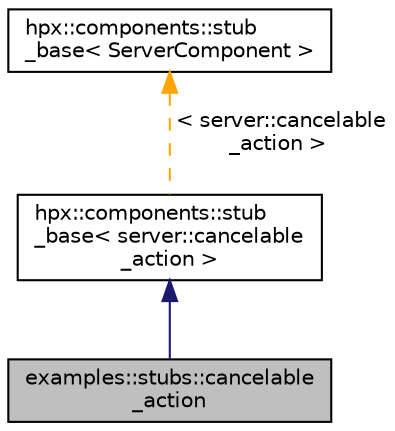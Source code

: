 digraph "examples::stubs::cancelable_action"
{
  edge [fontname="Helvetica",fontsize="10",labelfontname="Helvetica",labelfontsize="10"];
  node [fontname="Helvetica",fontsize="10",shape=record];
  Node3 [label="examples::stubs::cancelable\l_action",height=0.2,width=0.4,color="black", fillcolor="grey75", style="filled", fontcolor="black"];
  Node4 -> Node3 [dir="back",color="midnightblue",fontsize="10",style="solid",fontname="Helvetica"];
  Node4 [label="hpx::components::stub\l_base\< server::cancelable\l_action \>",height=0.2,width=0.4,color="black", fillcolor="white", style="filled",URL="$de/dfa/structhpx_1_1components_1_1stub__base.html"];
  Node5 -> Node4 [dir="back",color="orange",fontsize="10",style="dashed",label=" \< server::cancelable\l_action \>" ,fontname="Helvetica"];
  Node5 [label="hpx::components::stub\l_base\< ServerComponent \>",height=0.2,width=0.4,color="black", fillcolor="white", style="filled",URL="$de/dfa/structhpx_1_1components_1_1stub__base.html"];
}
